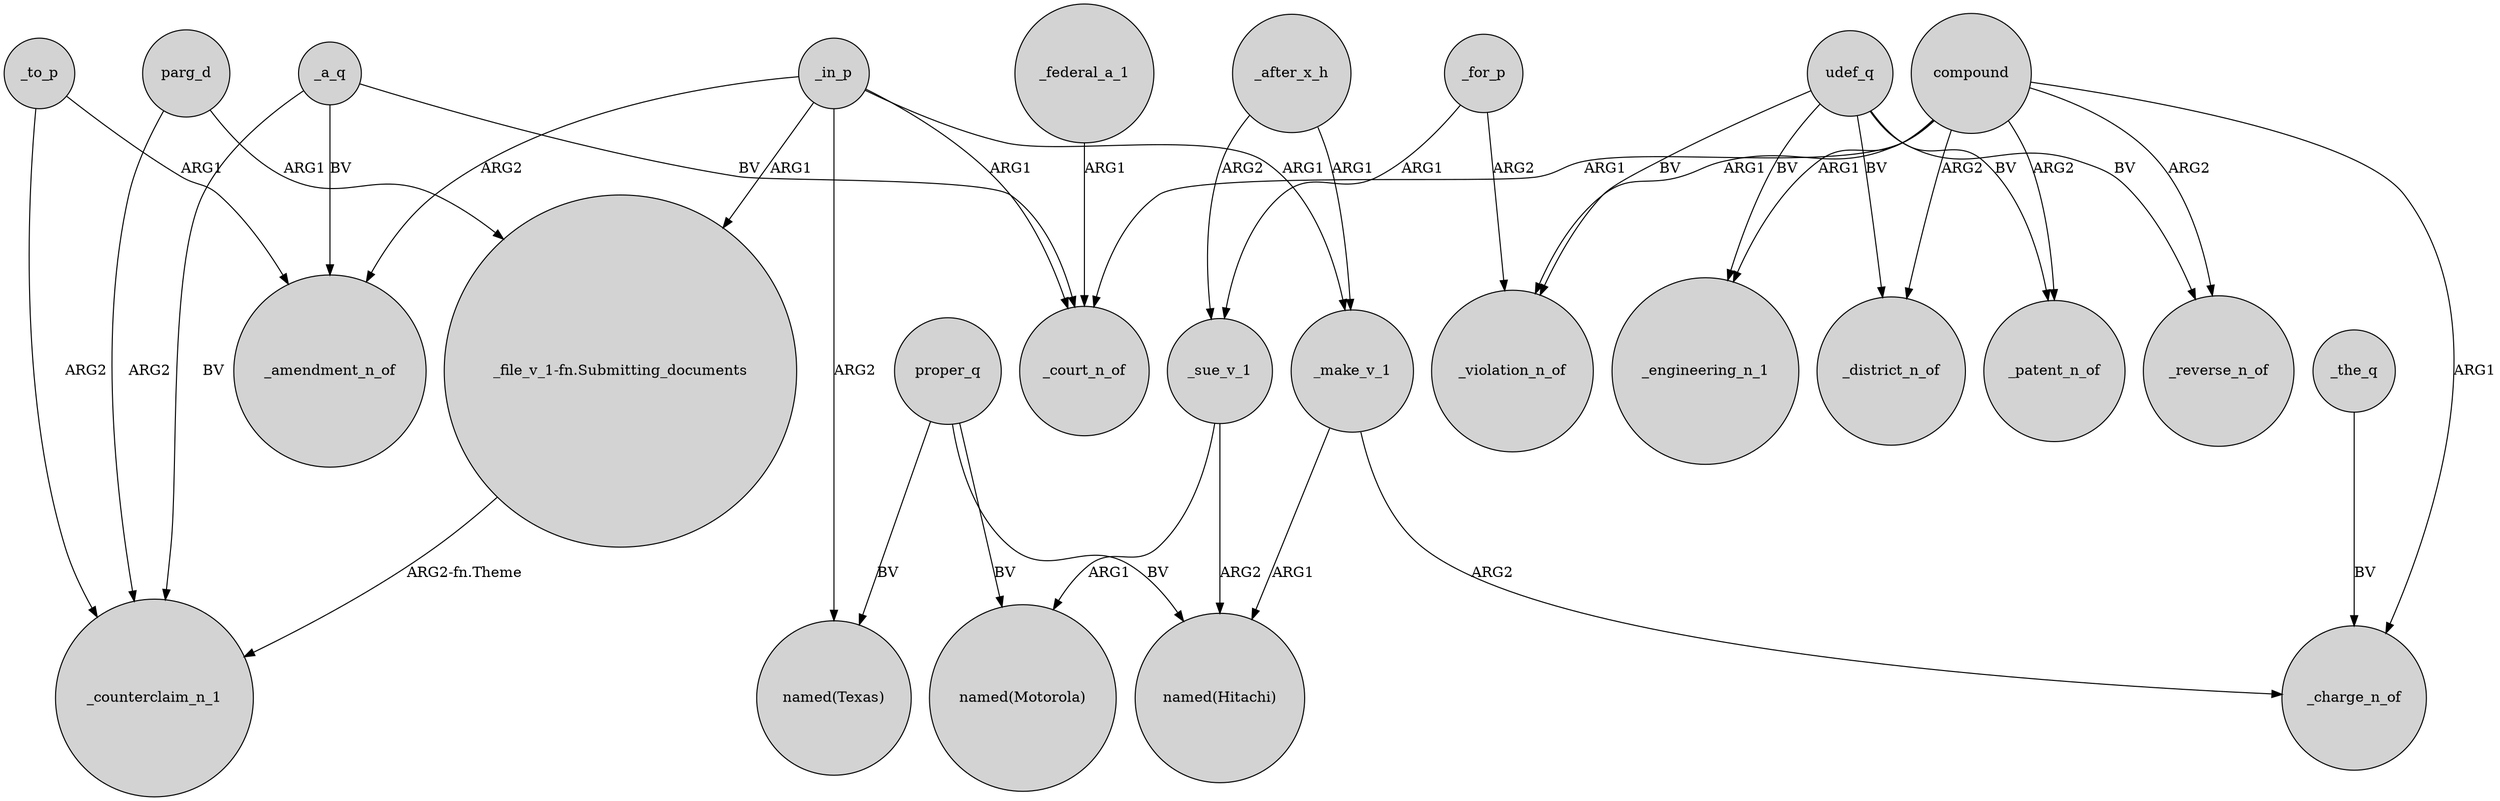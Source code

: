 digraph {
	node [shape=circle style=filled]
	parg_d -> _counterclaim_n_1 [label=ARG2]
	_a_q -> _amendment_n_of [label=BV]
	proper_q -> "named(Motorola)" [label=BV]
	_after_x_h -> _make_v_1 [label=ARG1]
	_after_x_h -> _sue_v_1 [label=ARG2]
	proper_q -> "named(Hitachi)" [label=BV]
	compound -> _engineering_n_1 [label=ARG1]
	parg_d -> "_file_v_1-fn.Submitting_documents" [label=ARG1]
	compound -> _violation_n_of [label=ARG1]
	_a_q -> _counterclaim_n_1 [label=BV]
	_in_p -> _amendment_n_of [label=ARG2]
	_for_p -> _sue_v_1 [label=ARG1]
	_the_q -> _charge_n_of [label=BV]
	_make_v_1 -> _charge_n_of [label=ARG2]
	compound -> _reverse_n_of [label=ARG2]
	_in_p -> "_file_v_1-fn.Submitting_documents" [label=ARG1]
	_sue_v_1 -> "named(Motorola)" [label=ARG1]
	_sue_v_1 -> "named(Hitachi)" [label=ARG2]
	compound -> _patent_n_of [label=ARG2]
	udef_q -> _patent_n_of [label=BV]
	proper_q -> "named(Texas)" [label=BV]
	compound -> _district_n_of [label=ARG2]
	udef_q -> _reverse_n_of [label=BV]
	compound -> _charge_n_of [label=ARG1]
	_to_p -> _amendment_n_of [label=ARG1]
	_in_p -> _make_v_1 [label=ARG1]
	_a_q -> _court_n_of [label=BV]
	"_file_v_1-fn.Submitting_documents" -> _counterclaim_n_1 [label="ARG2-fn.Theme"]
	_in_p -> "named(Texas)" [label=ARG2]
	udef_q -> _violation_n_of [label=BV]
	_for_p -> _violation_n_of [label=ARG2]
	_in_p -> _court_n_of [label=ARG1]
	_federal_a_1 -> _court_n_of [label=ARG1]
	udef_q -> _district_n_of [label=BV]
	_to_p -> _counterclaim_n_1 [label=ARG2]
	udef_q -> _engineering_n_1 [label=BV]
	_make_v_1 -> "named(Hitachi)" [label=ARG1]
	compound -> _court_n_of [label=ARG1]
}
